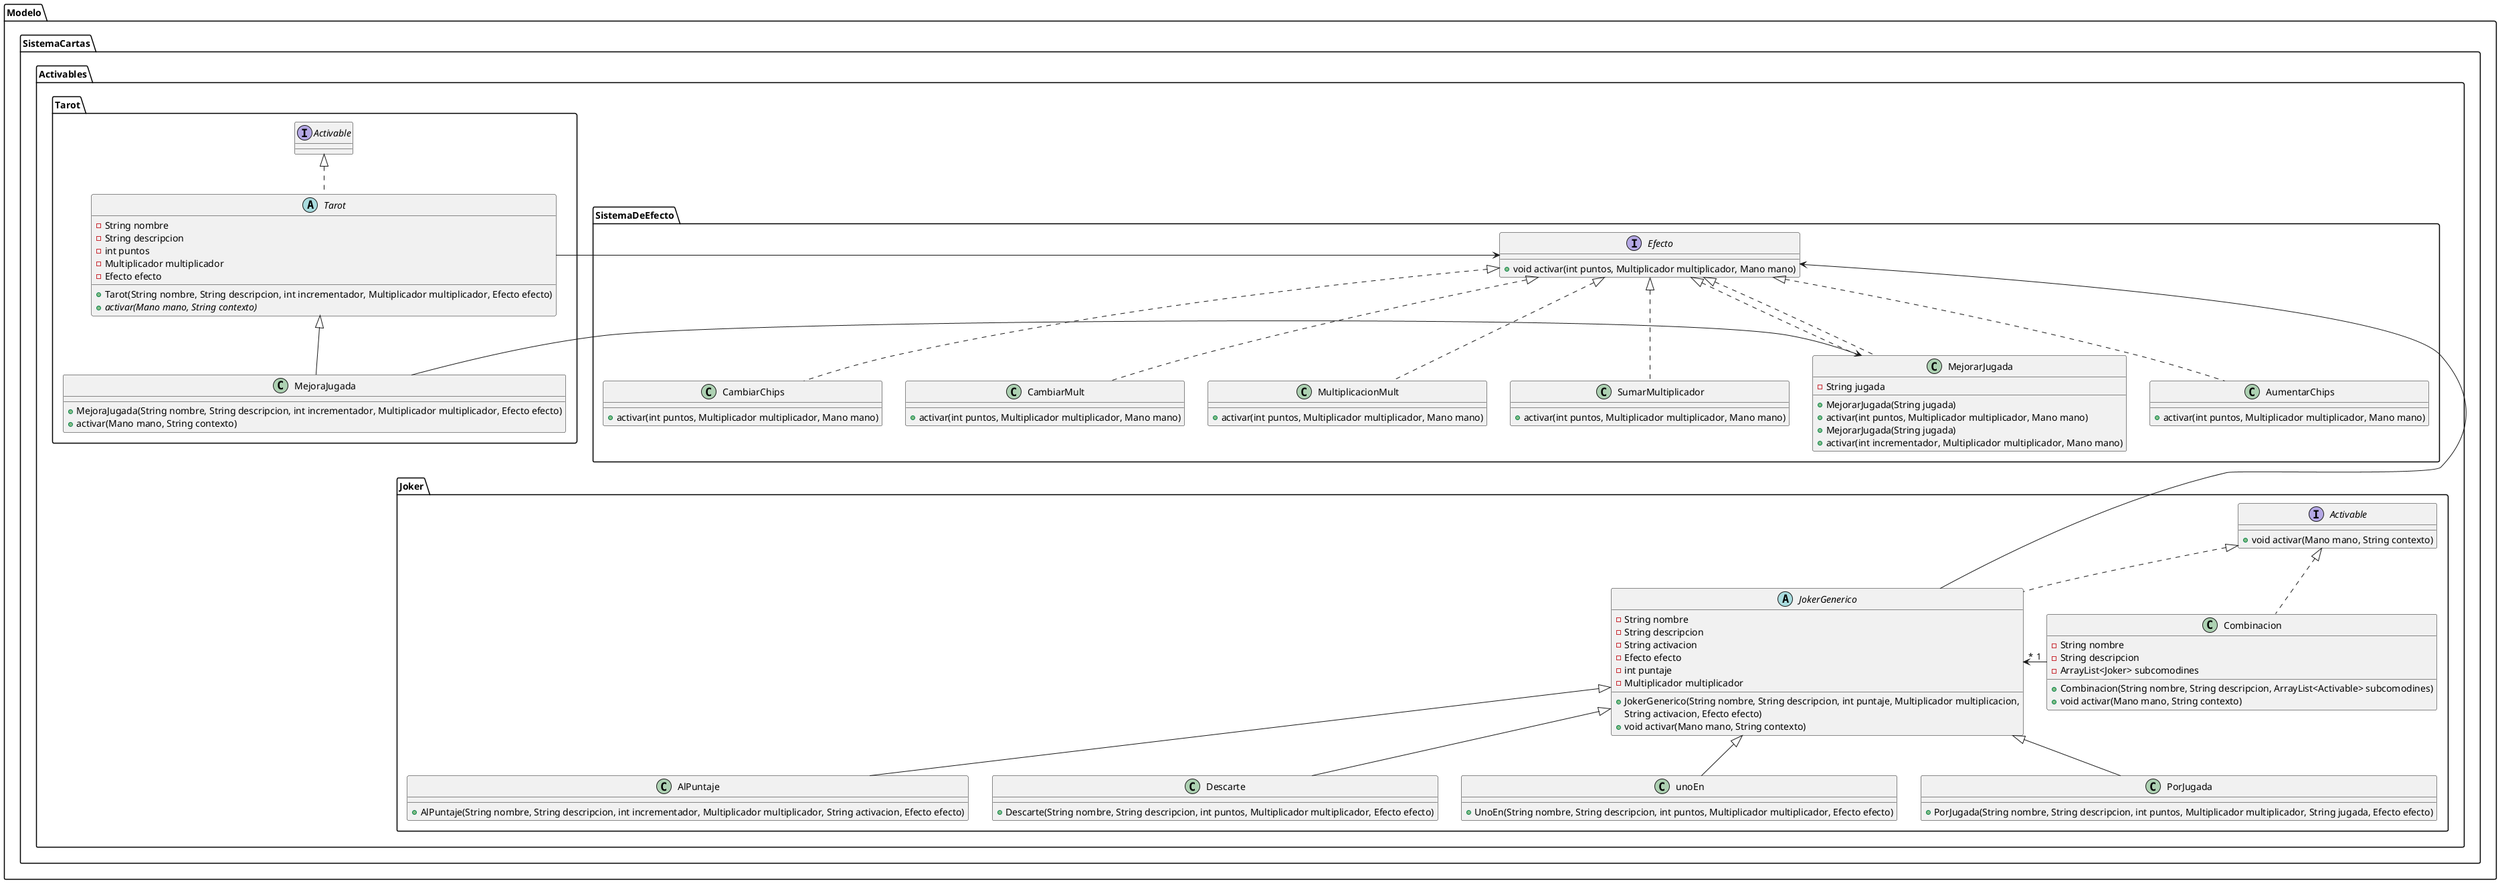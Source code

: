 @@startuml
 package Modelo.SistemaCartas.Activables.Joker {

     interface Activable {
         +void activar(Mano mano, String contexto)
     }

     abstract class JokerGenerico implements Activable {
         -String nombre
         -String descripcion
         -String activacion
         -Efecto efecto
         -int puntaje
         -Multiplicador multiplicador


         +JokerGenerico(String nombre, String descripcion, int puntaje, Multiplicador multiplicacion,
         String activacion, Efecto efecto)
         +void activar(Mano mano, String contexto)
     }

     class AlPuntaje extends JokerGenerico{
        +AlPuntaje(String nombre, String descripcion, int incrementador, Multiplicador multiplicador, String activacion, Efecto efecto)
     }

     class Descarte extends JokerGenerico {
         +Descarte(String nombre, String descripcion, int puntos, Multiplicador multiplicador, Efecto efecto)
     }

     class unoEn extends JokerGenerico{
        +UnoEn(String nombre, String descripcion, int puntos, Multiplicador multiplicador, Efecto efecto)
     }

     class PorJugada extends JokerGenerico{
        +PorJugada(String nombre, String descripcion, int puntos, Multiplicador multiplicador, String jugada, Efecto efecto)
     }

     class Combinacion implements Activable {
         -String nombre
         -String descripcion
         -ArrayList<Joker> subcomodines

         +Combinacion(String nombre, String descripcion, ArrayList<Activable> subcomodines)
         +void activar(Mano mano, String contexto)

     }
 }

 package Modelo.SistemaCartas.Activables.SistemaDeEfecto {
     interface Efecto{
         +void activar(int puntos, Multiplicador multiplicador, Mano mano)
     }


     class AumentarChips implements Efecto{
        +activar(int puntos, Multiplicador multiplicador, Mano mano)
     }

     class CambiarChips implements Efecto{
             +activar(int puntos, Multiplicador multiplicador, Mano mano)
     }

     class CambiarMult implements Efecto{
            +activar(int puntos, Multiplicador multiplicador, Mano mano)
     }

     class MejorarJugada implements Efecto{
            -String jugada
            +MejorarJugada(String jugada)
            +activar(int puntos, Multiplicador multiplicador, Mano mano)
     }

     class MultiplicacionMult implements Efecto{
            +activar(int puntos, Multiplicador multiplicador, Mano mano)
         }

     class SumarMultiplicador implements Efecto{
                 +activar(int puntos, Multiplicador multiplicador, Mano mano)
     }

     class MejorarJugada implements Efecto{
     +MejorarJugada(String jugada)
     +activar(int incrementador, Multiplicador multiplicador, Mano mano)
     }
}

package Modelo.SistemaCartas.Activables.Tarot{
    abstract class Tarot implements Activable{
    - String nombre
    - String descripcion
    - int puntos
    - Multiplicador multiplicador
    -Efecto efecto
        +Tarot(String nombre, String descripcion, int incrementador, Multiplicador multiplicador, Efecto efecto)
        +{abstract}activar(Mano mano, String contexto)
    }

    class MejoraJugada extends Tarot{
    +MejoraJugada(String nombre, String descripcion, int incrementador, Multiplicador multiplicador, Efecto efecto)
    +activar(Mano mano, String contexto)
    }

    MejoraJugada -> MejorarJugada



    Tarot -> Efecto

}




Efecto<----JokerGenerico
Combinacion "1" -> "*" JokerGenerico


 @enduml
